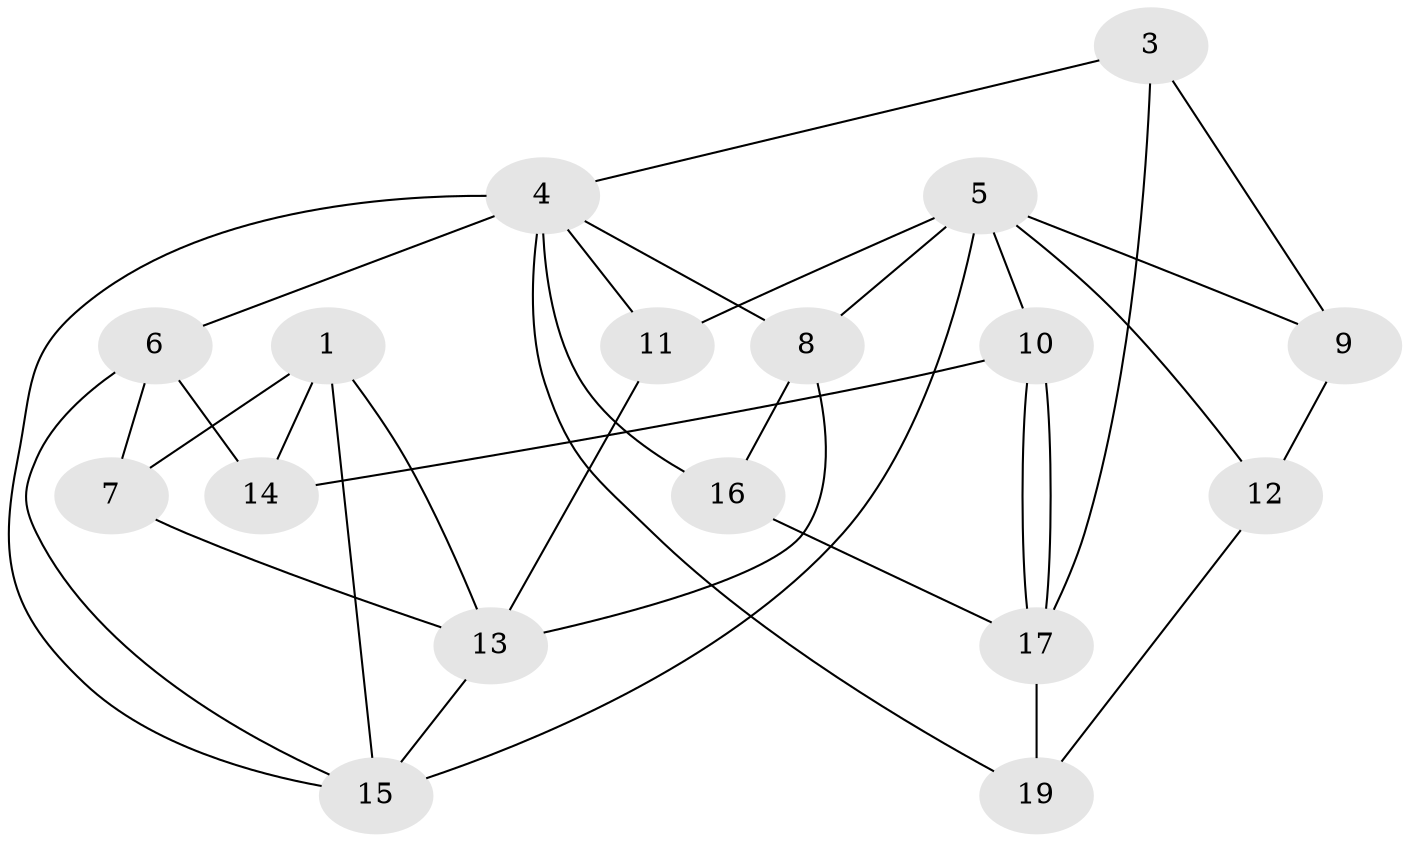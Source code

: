 // Generated by graph-tools (version 1.1) at 2025/46/02/15/25 05:46:28]
// undirected, 17 vertices, 34 edges
graph export_dot {
graph [start="1"]
  node [color=gray90,style=filled];
  1;
  3;
  4 [super="+2"];
  5;
  6 [super="+2+18"];
  7 [super="+20"];
  8 [super="+20"];
  9;
  10;
  11;
  12;
  13;
  14;
  15 [super="+18"];
  16;
  17;
  19;
  1 -- 15;
  1 -- 13;
  1 -- 7;
  1 -- 14;
  3 -- 9;
  3 -- 17;
  3 -- 4;
  4 -- 6;
  4 -- 8;
  4 -- 11;
  4 -- 15;
  4 -- 16;
  4 -- 19;
  5 -- 15;
  5 -- 8;
  5 -- 9;
  5 -- 10;
  5 -- 11;
  5 -- 12;
  6 -- 14;
  6 -- 7;
  6 -- 15;
  7 -- 13;
  8 -- 13;
  8 -- 16;
  9 -- 12;
  10 -- 17;
  10 -- 17;
  10 -- 14;
  11 -- 13;
  12 -- 19;
  13 -- 15;
  16 -- 17;
  17 -- 19;
}
